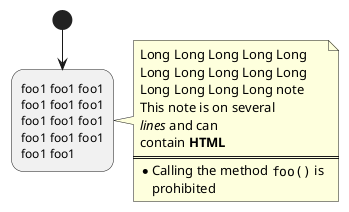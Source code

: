 {
  "sha1": "igpg6a19rvxpwtrkevgzftoudpu7pzi",
  "insertion": {
    "when": "2024-06-03T18:59:30.716Z",
    "url": "https://forum.plantuml.net/13408/could-you-allow-maximumwidth-on-style-for-note-test-activity?show=13478#c13478",
    "user": "plantuml@gmail.com"
  }
}
@startuml
<style>
activityDiagram {
  activity {
    MaximumWidth 100
  }
  note {
    MaximumWidth 200
  }
}
</style>
start
:foo1 foo1 foo1 foo1 foo1 foo1 foo1 foo1 foo1 foo1 foo1 foo1 foo1 foo1;
note right
  Long Long Long Long Long Long Long Long Long Long Long Long Long Long note
  This note is on several
  //lines// and can
  contain <b>HTML</b>
  ====
  * Calling the method ""foo()"" is prohibited
end note
'floating note left: This is a Long Long Long Long Long Long Long Long Long Long Long Long Long Long note
@enduml
